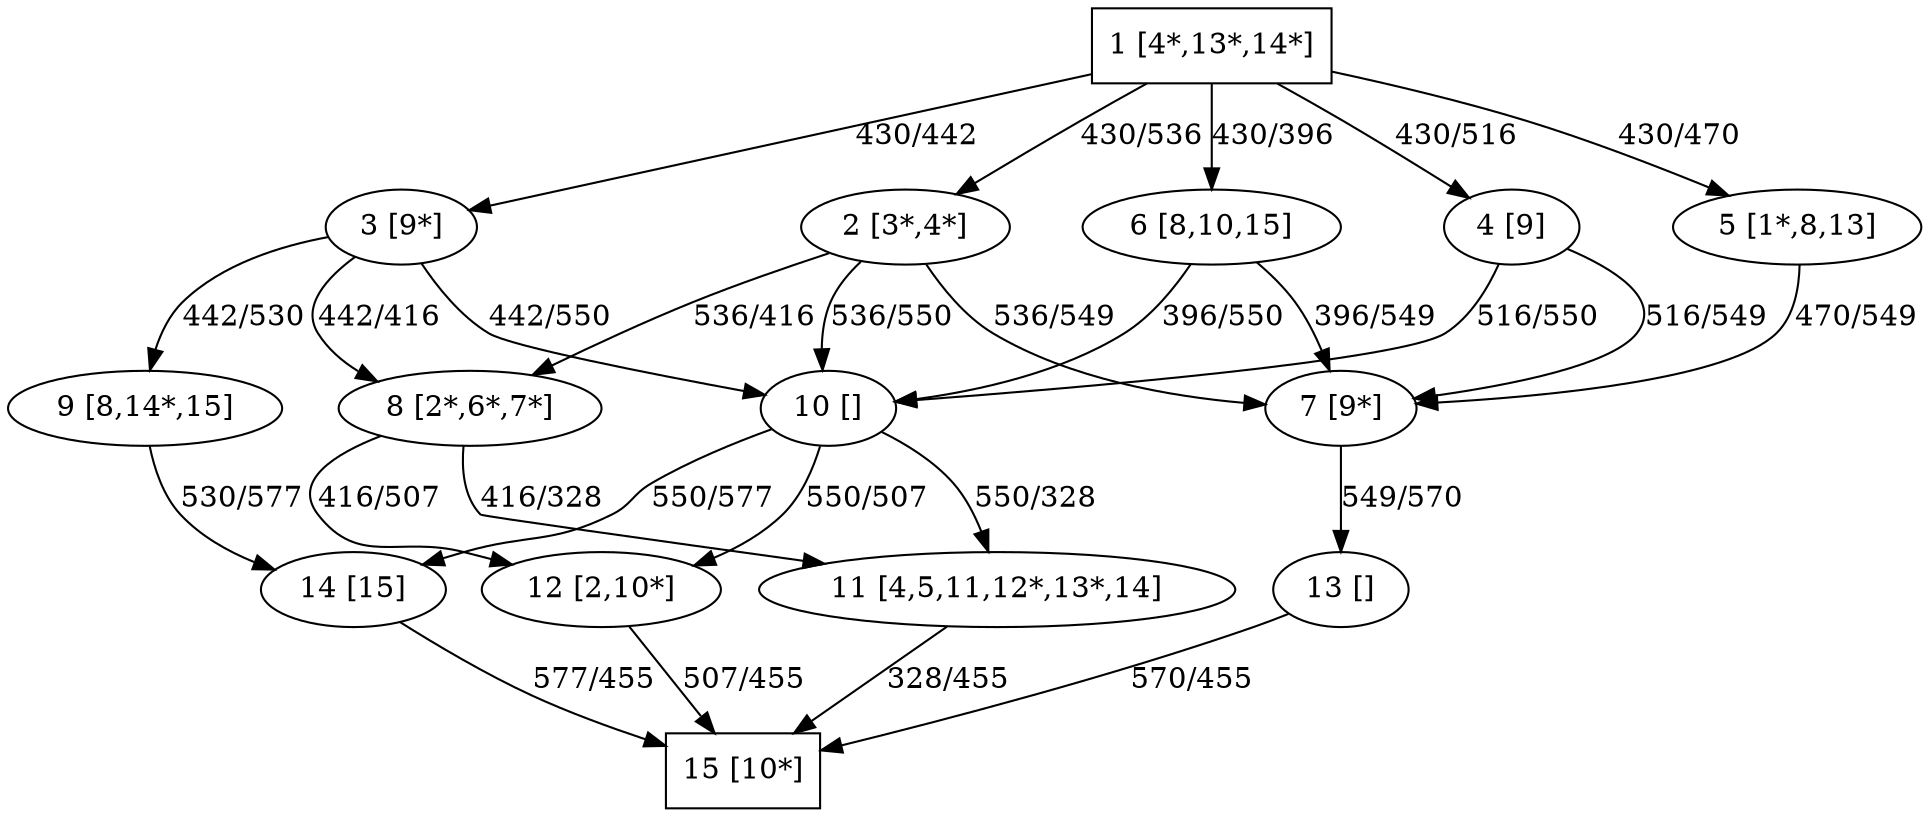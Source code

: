 strict digraph graph_15_8_1 {
	rankdir=UD;
	1 [label="1 [4*,13*,14*]" shape=box];
	2 [label="2 [3*,4*]"];
	3 [label="3 [9*]"];
	4 [label="4 [9]"];
	5 [label="5 [1*,8,13]"];
	6 [label="6 [8,10,15]"];
	7 [label="7 [9*]"];
	8 [label="8 [2*,6*,7*]"];
	9 [label="9 [8,14*,15]"];
	10 [label="10 []"];
	11 [label="11 [4,5,11,12*,13*,14]"];
	12 [label="12 [2,10*]"];
	13 [label="13 []"];
	14 [label="14 [15]"];
	15 [label="15 [10*]" shape=box];
	1 -> 2[label="430/536"];
	1 -> 3[label="430/442"];
	1 -> 4[label="430/516"];
	1 -> 5[label="430/470"];
	1 -> 6[label="430/396"];
	2 -> 10[label="536/550"];
	2 -> 8[label="536/416"];
	2 -> 7[label="536/549"];
	3 -> 8[label="442/416"];
	3 -> 9[label="442/530"];
	3 -> 10[label="442/550"];
	4 -> 10[label="516/550"];
	4 -> 7[label="516/549"];
	5 -> 7[label="470/549"];
	6 -> 10[label="396/550"];
	6 -> 7[label="396/549"];
	7 -> 13[label="549/570"];
	8 -> 12[label="416/507"];
	8 -> 11[label="416/328"];
	9 -> 14[label="530/577"];
	10 -> 11[label="550/328"];
	10 -> 12[label="550/507"];
	10 -> 14[label="550/577"];
	11 -> 15[label="328/455"];
	12 -> 15[label="507/455"];
	13 -> 15[label="570/455"];
	14 -> 15[label="577/455"];
}
